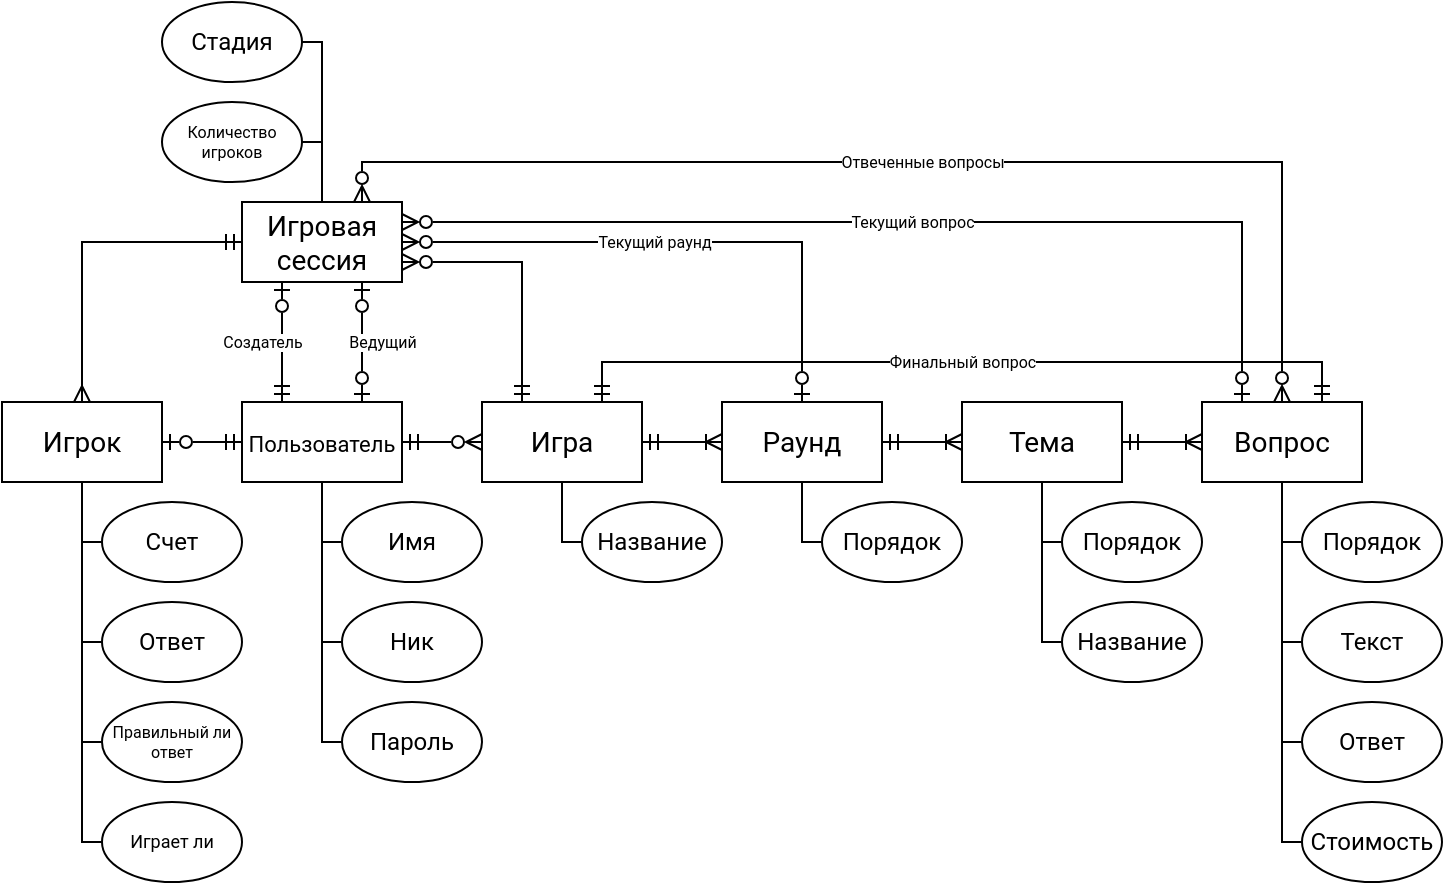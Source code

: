 <mxfile version="21.0.6" type="device"><diagram name="Page-1" id="6133507b-19e7-1e82-6fc7-422aa6c4b21f"><mxGraphModel dx="989" dy="542" grid="1" gridSize="10" guides="1" tooltips="1" connect="1" arrows="1" fold="1" page="1" pageScale="1" pageWidth="1100" pageHeight="850" background="none" math="0" shadow="0"><root><mxCell id="0"/><mxCell id="1" parent="0"/><mxCell id="0CJQ2arvHlPlkBG126vy-9" value="" style="edgeStyle=orthogonalEdgeStyle;rounded=0;orthogonalLoop=1;jettySize=auto;html=1;startArrow=ERmandOne;startFill=0;endArrow=ERoneToMany;endFill=0;fontFamily=Roboto;fontSource=https%3A%2F%2Ffonts.googleapis.com%2Fcss%3Ffamily%3DRoboto;" edge="1" parent="1" source="0CJQ2arvHlPlkBG126vy-1" target="0CJQ2arvHlPlkBG126vy-8"><mxGeometry relative="1" as="geometry"/></mxCell><mxCell id="0CJQ2arvHlPlkBG126vy-48" style="edgeStyle=orthogonalEdgeStyle;shape=connector;rounded=0;orthogonalLoop=1;jettySize=auto;html=1;entryX=0;entryY=0.5;entryDx=0;entryDy=0;labelBackgroundColor=default;strokeColor=default;fontFamily=Roboto;fontSize=11;fontColor=default;endArrow=none;endFill=0;fontSource=https%3A%2F%2Ffonts.googleapis.com%2Fcss%3Ffamily%3DRoboto;" edge="1" parent="1" source="0CJQ2arvHlPlkBG126vy-1" target="0CJQ2arvHlPlkBG126vy-27"><mxGeometry relative="1" as="geometry"><Array as="points"><mxPoint x="560" y="270"/></Array></mxGeometry></mxCell><mxCell id="0CJQ2arvHlPlkBG126vy-59" style="edgeStyle=orthogonalEdgeStyle;shape=connector;rounded=0;orthogonalLoop=1;jettySize=auto;html=1;entryX=1;entryY=0.5;entryDx=0;entryDy=0;labelBackgroundColor=default;strokeColor=default;fontFamily=Roboto;fontSize=11;fontColor=default;endArrow=ERmandOne;endFill=0;startArrow=ERzeroToMany;startFill=0;fontSource=https%3A%2F%2Ffonts.googleapis.com%2Fcss%3Ffamily%3DRoboto;" edge="1" parent="1" source="0CJQ2arvHlPlkBG126vy-1" target="0CJQ2arvHlPlkBG126vy-52"><mxGeometry relative="1" as="geometry"/></mxCell><mxCell id="0CJQ2arvHlPlkBG126vy-1" value="&lt;font style=&quot;font-size: 14px;&quot; data-font-src=&quot;https://fonts.googleapis.com/css?family=Roboto&quot;&gt;Игра&lt;/font&gt;" style="rounded=0;whiteSpace=wrap;html=1;fontSize=14;fontFamily=Roboto;fontSource=https%3A%2F%2Ffonts.googleapis.com%2Fcss%3Ffamily%3DRoboto;" vertex="1" parent="1"><mxGeometry x="520" y="200" width="80" height="40" as="geometry"/></mxCell><mxCell id="0CJQ2arvHlPlkBG126vy-14" value="" style="edgeStyle=orthogonalEdgeStyle;rounded=0;orthogonalLoop=1;jettySize=auto;html=1;startArrow=ERmandOne;startFill=0;endArrow=ERoneToMany;endFill=0;fontFamily=Roboto;fontSource=https%3A%2F%2Ffonts.googleapis.com%2Fcss%3Ffamily%3DRoboto;" edge="1" parent="1" source="0CJQ2arvHlPlkBG126vy-8" target="0CJQ2arvHlPlkBG126vy-13"><mxGeometry relative="1" as="geometry"/></mxCell><mxCell id="0CJQ2arvHlPlkBG126vy-46" style="edgeStyle=orthogonalEdgeStyle;shape=connector;rounded=0;orthogonalLoop=1;jettySize=auto;html=1;labelBackgroundColor=default;strokeColor=default;fontFamily=Roboto;fontSize=11;fontColor=default;endArrow=none;endFill=0;fontSource=https%3A%2F%2Ffonts.googleapis.com%2Fcss%3Ffamily%3DRoboto;" edge="1" parent="1" source="0CJQ2arvHlPlkBG126vy-8"><mxGeometry relative="1" as="geometry"><mxPoint x="690" y="270" as="targetPoint"/><Array as="points"><mxPoint x="680" y="270"/></Array></mxGeometry></mxCell><mxCell id="0CJQ2arvHlPlkBG126vy-8" value="&lt;font style=&quot;font-size: 14px;&quot;&gt;Раунд&lt;/font&gt;" style="rounded=0;whiteSpace=wrap;html=1;fontSize=14;fontFamily=Roboto;fontSource=https%3A%2F%2Ffonts.googleapis.com%2Fcss%3Ffamily%3DRoboto;" vertex="1" parent="1"><mxGeometry x="640" y="200" width="80" height="40" as="geometry"/></mxCell><mxCell id="0CJQ2arvHlPlkBG126vy-16" value="" style="edgeStyle=orthogonalEdgeStyle;rounded=0;orthogonalLoop=1;jettySize=auto;html=1;endArrow=ERoneToMany;endFill=0;startArrow=ERmandOne;startFill=0;fontFamily=Roboto;fontSource=https%3A%2F%2Ffonts.googleapis.com%2Fcss%3Ffamily%3DRoboto;" edge="1" parent="1" source="0CJQ2arvHlPlkBG126vy-13" target="0CJQ2arvHlPlkBG126vy-15"><mxGeometry relative="1" as="geometry"/></mxCell><mxCell id="0CJQ2arvHlPlkBG126vy-43" style="edgeStyle=orthogonalEdgeStyle;shape=connector;rounded=0;orthogonalLoop=1;jettySize=auto;html=1;entryX=0;entryY=0.5;entryDx=0;entryDy=0;labelBackgroundColor=default;strokeColor=default;fontFamily=Roboto;fontSize=11;fontColor=default;endArrow=none;endFill=0;fontSource=https%3A%2F%2Ffonts.googleapis.com%2Fcss%3Ffamily%3DRoboto;" edge="1" parent="1" source="0CJQ2arvHlPlkBG126vy-13" target="0CJQ2arvHlPlkBG126vy-41"><mxGeometry relative="1" as="geometry"><Array as="points"><mxPoint x="800" y="270"/></Array></mxGeometry></mxCell><mxCell id="0CJQ2arvHlPlkBG126vy-44" style="edgeStyle=orthogonalEdgeStyle;shape=connector;rounded=0;orthogonalLoop=1;jettySize=auto;html=1;labelBackgroundColor=default;strokeColor=default;fontFamily=Roboto;fontSize=11;fontColor=default;endArrow=none;endFill=0;fontSource=https%3A%2F%2Ffonts.googleapis.com%2Fcss%3Ffamily%3DRoboto;" edge="1" parent="1" source="0CJQ2arvHlPlkBG126vy-13"><mxGeometry relative="1" as="geometry"><mxPoint x="810" y="320" as="targetPoint"/><Array as="points"><mxPoint x="800" y="320"/></Array></mxGeometry></mxCell><mxCell id="0CJQ2arvHlPlkBG126vy-13" value="&lt;font&gt;Тема&lt;/font&gt;" style="rounded=0;whiteSpace=wrap;html=1;fontSize=14;fontFamily=Roboto;fontSource=https%3A%2F%2Ffonts.googleapis.com%2Fcss%3Ffamily%3DRoboto;" vertex="1" parent="1"><mxGeometry x="760" y="200" width="80" height="40" as="geometry"/></mxCell><mxCell id="0CJQ2arvHlPlkBG126vy-37" style="edgeStyle=orthogonalEdgeStyle;rounded=0;orthogonalLoop=1;jettySize=auto;html=1;entryX=0;entryY=0.5;entryDx=0;entryDy=0;endArrow=none;endFill=0;fontFamily=Roboto;fontSource=https%3A%2F%2Ffonts.googleapis.com%2Fcss%3Ffamily%3DRoboto;" edge="1" parent="1" source="0CJQ2arvHlPlkBG126vy-15" target="0CJQ2arvHlPlkBG126vy-28"><mxGeometry relative="1" as="geometry"><Array as="points"><mxPoint x="920" y="270"/></Array></mxGeometry></mxCell><mxCell id="0CJQ2arvHlPlkBG126vy-38" style="edgeStyle=orthogonalEdgeStyle;shape=connector;rounded=0;orthogonalLoop=1;jettySize=auto;html=1;entryX=0;entryY=0.5;entryDx=0;entryDy=0;labelBackgroundColor=default;strokeColor=default;fontFamily=Roboto;fontSize=11;fontColor=default;endArrow=none;endFill=0;fontSource=https%3A%2F%2Ffonts.googleapis.com%2Fcss%3Ffamily%3DRoboto;" edge="1" parent="1" source="0CJQ2arvHlPlkBG126vy-15" target="0CJQ2arvHlPlkBG126vy-29"><mxGeometry relative="1" as="geometry"><Array as="points"><mxPoint x="920" y="320"/></Array></mxGeometry></mxCell><mxCell id="0CJQ2arvHlPlkBG126vy-39" style="edgeStyle=orthogonalEdgeStyle;shape=connector;rounded=0;orthogonalLoop=1;jettySize=auto;html=1;entryX=0;entryY=0.5;entryDx=0;entryDy=0;labelBackgroundColor=default;strokeColor=default;fontFamily=Roboto;fontSize=11;fontColor=default;endArrow=none;endFill=0;fontSource=https%3A%2F%2Ffonts.googleapis.com%2Fcss%3Ffamily%3DRoboto;" edge="1" parent="1" source="0CJQ2arvHlPlkBG126vy-15" target="0CJQ2arvHlPlkBG126vy-30"><mxGeometry relative="1" as="geometry"><Array as="points"><mxPoint x="920" y="370"/></Array></mxGeometry></mxCell><mxCell id="0CJQ2arvHlPlkBG126vy-40" style="edgeStyle=orthogonalEdgeStyle;shape=connector;rounded=0;orthogonalLoop=1;jettySize=auto;html=1;labelBackgroundColor=default;strokeColor=default;fontFamily=Roboto;fontSize=11;fontColor=default;endArrow=none;endFill=0;entryX=0;entryY=0.5;entryDx=0;entryDy=0;fontSource=https%3A%2F%2Ffonts.googleapis.com%2Fcss%3Ffamily%3DRoboto;" edge="1" parent="1" source="0CJQ2arvHlPlkBG126vy-15" target="0CJQ2arvHlPlkBG126vy-31"><mxGeometry relative="1" as="geometry"><mxPoint x="920.0" y="420.0" as="targetPoint"/><Array as="points"><mxPoint x="920" y="420"/></Array></mxGeometry></mxCell><mxCell id="0CJQ2arvHlPlkBG126vy-15" value="&lt;font&gt;Вопрос&lt;/font&gt;" style="rounded=0;whiteSpace=wrap;html=1;fontSize=14;fontFamily=Roboto;fontSource=https%3A%2F%2Ffonts.googleapis.com%2Fcss%3Ffamily%3DRoboto;" vertex="1" parent="1"><mxGeometry x="880" y="200" width="80" height="40" as="geometry"/></mxCell><mxCell id="0CJQ2arvHlPlkBG126vy-27" value="Название" style="ellipse;whiteSpace=wrap;html=1;fontFamily=Roboto;fontSource=https%3A%2F%2Ffonts.googleapis.com%2Fcss%3Ffamily%3DRoboto;" vertex="1" parent="1"><mxGeometry x="570" y="250" width="70" height="40" as="geometry"/></mxCell><mxCell id="0CJQ2arvHlPlkBG126vy-28" value="Порядок" style="ellipse;whiteSpace=wrap;html=1;fontFamily=Roboto;fontSource=https%3A%2F%2Ffonts.googleapis.com%2Fcss%3Ffamily%3DRoboto;" vertex="1" parent="1"><mxGeometry x="930" y="250" width="70" height="40" as="geometry"/></mxCell><mxCell id="0CJQ2arvHlPlkBG126vy-29" value="Текст" style="ellipse;whiteSpace=wrap;html=1;fontFamily=Roboto;fontSource=https%3A%2F%2Ffonts.googleapis.com%2Fcss%3Ffamily%3DRoboto;" vertex="1" parent="1"><mxGeometry x="930" y="300" width="70" height="40" as="geometry"/></mxCell><mxCell id="0CJQ2arvHlPlkBG126vy-30" value="Ответ" style="ellipse;whiteSpace=wrap;html=1;fontFamily=Roboto;fontSource=https%3A%2F%2Ffonts.googleapis.com%2Fcss%3Ffamily%3DRoboto;" vertex="1" parent="1"><mxGeometry x="930" y="350" width="70" height="40" as="geometry"/></mxCell><mxCell id="0CJQ2arvHlPlkBG126vy-31" value="Стоимость" style="ellipse;whiteSpace=wrap;html=1;fontFamily=Roboto;fontSource=https%3A%2F%2Ffonts.googleapis.com%2Fcss%3Ffamily%3DRoboto;" vertex="1" parent="1"><mxGeometry x="930" y="400" width="70" height="40" as="geometry"/></mxCell><mxCell id="0CJQ2arvHlPlkBG126vy-41" value="Порядок" style="ellipse;whiteSpace=wrap;html=1;fontFamily=Roboto;fontSource=https%3A%2F%2Ffonts.googleapis.com%2Fcss%3Ffamily%3DRoboto;" vertex="1" parent="1"><mxGeometry x="810.0" y="250.0" width="70" height="40" as="geometry"/></mxCell><mxCell id="0CJQ2arvHlPlkBG126vy-42" value="Название" style="ellipse;whiteSpace=wrap;html=1;fontFamily=Roboto;fontSource=https%3A%2F%2Ffonts.googleapis.com%2Fcss%3Ffamily%3DRoboto;" vertex="1" parent="1"><mxGeometry x="810.0" y="300.0" width="70" height="40" as="geometry"/></mxCell><mxCell id="0CJQ2arvHlPlkBG126vy-45" value="Порядок" style="ellipse;whiteSpace=wrap;html=1;fontFamily=Roboto;fontSource=https%3A%2F%2Ffonts.googleapis.com%2Fcss%3Ffamily%3DRoboto;" vertex="1" parent="1"><mxGeometry x="690.0" y="250.0" width="70" height="40" as="geometry"/></mxCell><mxCell id="0CJQ2arvHlPlkBG126vy-50" value="" style="endArrow=ERmandOne;html=1;rounded=0;labelBackgroundColor=default;strokeColor=default;fontFamily=Roboto;fontSize=6;fontColor=default;shape=connector;exitX=0.75;exitY=0;exitDx=0;exitDy=0;edgeStyle=orthogonalEdgeStyle;endFill=0;startArrow=ERmandOne;startFill=0;fontSource=https%3A%2F%2Ffonts.googleapis.com%2Fcss%3Ffamily%3DRoboto;" edge="1" parent="1" source="0CJQ2arvHlPlkBG126vy-1"><mxGeometry relative="1" as="geometry"><mxPoint x="590" y="190" as="sourcePoint"/><mxPoint x="940" y="200" as="targetPoint"/><Array as="points"><mxPoint x="580" y="180"/><mxPoint x="940" y="180"/><mxPoint x="940" y="200"/></Array></mxGeometry></mxCell><mxCell id="0CJQ2arvHlPlkBG126vy-51" value="Финальный вопрос" style="edgeLabel;resizable=0;html=1;align=center;verticalAlign=middle;fontFamily=Roboto;fontSize=8;fontColor=default;fontSource=https%3A%2F%2Ffonts.googleapis.com%2Fcss%3Ffamily%3DRoboto;labelPosition=center;verticalLabelPosition=middle;horizontal=1;" connectable="0" vertex="1" parent="0CJQ2arvHlPlkBG126vy-50"><mxGeometry relative="1" as="geometry"/></mxCell><mxCell id="0CJQ2arvHlPlkBG126vy-56" style="edgeStyle=orthogonalEdgeStyle;shape=connector;rounded=0;orthogonalLoop=1;jettySize=auto;html=1;entryX=0;entryY=0.5;entryDx=0;entryDy=0;labelBackgroundColor=default;strokeColor=default;fontFamily=Roboto;fontSize=11;fontColor=default;endArrow=none;endFill=0;fontSource=https%3A%2F%2Ffonts.googleapis.com%2Fcss%3Ffamily%3DRoboto;" edge="1" parent="1" source="0CJQ2arvHlPlkBG126vy-52" target="0CJQ2arvHlPlkBG126vy-53"><mxGeometry relative="1" as="geometry"><Array as="points"><mxPoint x="440" y="270"/></Array></mxGeometry></mxCell><mxCell id="0CJQ2arvHlPlkBG126vy-57" style="edgeStyle=orthogonalEdgeStyle;shape=connector;rounded=0;orthogonalLoop=1;jettySize=auto;html=1;entryX=0;entryY=0.5;entryDx=0;entryDy=0;labelBackgroundColor=default;strokeColor=default;fontFamily=Roboto;fontSize=11;fontColor=default;endArrow=none;endFill=0;fontSource=https%3A%2F%2Ffonts.googleapis.com%2Fcss%3Ffamily%3DRoboto;" edge="1" parent="1" source="0CJQ2arvHlPlkBG126vy-52" target="0CJQ2arvHlPlkBG126vy-54"><mxGeometry relative="1" as="geometry"><Array as="points"><mxPoint x="440" y="320"/></Array></mxGeometry></mxCell><mxCell id="0CJQ2arvHlPlkBG126vy-58" style="edgeStyle=orthogonalEdgeStyle;shape=connector;rounded=0;orthogonalLoop=1;jettySize=auto;html=1;entryX=0;entryY=0.5;entryDx=0;entryDy=0;labelBackgroundColor=default;strokeColor=default;fontFamily=Roboto;fontSize=11;fontColor=default;endArrow=none;endFill=0;fontSource=https%3A%2F%2Ffonts.googleapis.com%2Fcss%3Ffamily%3DRoboto;" edge="1" parent="1" source="0CJQ2arvHlPlkBG126vy-52" target="0CJQ2arvHlPlkBG126vy-55"><mxGeometry relative="1" as="geometry"><Array as="points"><mxPoint x="440" y="370"/></Array></mxGeometry></mxCell><mxCell id="0CJQ2arvHlPlkBG126vy-69" style="edgeStyle=orthogonalEdgeStyle;shape=connector;rounded=0;orthogonalLoop=1;jettySize=auto;html=1;entryX=1;entryY=0.5;entryDx=0;entryDy=0;labelBackgroundColor=default;strokeColor=default;fontFamily=Roboto;fontSource=https%3A%2F%2Ffonts.googleapis.com%2Fcss%3Ffamily%3DRoboto;fontSize=12;fontColor=default;endArrow=ERzeroToOne;endFill=0;startArrow=ERmandOne;startFill=0;" edge="1" parent="1" source="0CJQ2arvHlPlkBG126vy-52" target="0CJQ2arvHlPlkBG126vy-60"><mxGeometry relative="1" as="geometry"/></mxCell><mxCell id="0CJQ2arvHlPlkBG126vy-52" value="&lt;font style=&quot;font-size: 11px;&quot;&gt;Пользователь&lt;/font&gt;" style="rounded=0;whiteSpace=wrap;html=1;fontSize=14;fontFamily=Roboto;fontSource=https%3A%2F%2Ffonts.googleapis.com%2Fcss%3Ffamily%3DRoboto;" vertex="1" parent="1"><mxGeometry x="400" y="200" width="80" height="40" as="geometry"/></mxCell><mxCell id="0CJQ2arvHlPlkBG126vy-53" value="Имя" style="ellipse;whiteSpace=wrap;html=1;fontFamily=Roboto;fontSource=https%3A%2F%2Ffonts.googleapis.com%2Fcss%3Ffamily%3DRoboto;" vertex="1" parent="1"><mxGeometry x="450" y="250" width="70" height="40" as="geometry"/></mxCell><mxCell id="0CJQ2arvHlPlkBG126vy-54" value="Ник" style="ellipse;whiteSpace=wrap;html=1;fontFamily=Roboto;fontSource=https%3A%2F%2Ffonts.googleapis.com%2Fcss%3Ffamily%3DRoboto;" vertex="1" parent="1"><mxGeometry x="450" y="300" width="70" height="40" as="geometry"/></mxCell><mxCell id="0CJQ2arvHlPlkBG126vy-55" value="Пароль" style="ellipse;whiteSpace=wrap;html=1;fontFamily=Roboto;fontSource=https%3A%2F%2Ffonts.googleapis.com%2Fcss%3Ffamily%3DRoboto;" vertex="1" parent="1"><mxGeometry x="450" y="350" width="70" height="40" as="geometry"/></mxCell><mxCell id="0CJQ2arvHlPlkBG126vy-65" style="edgeStyle=orthogonalEdgeStyle;shape=connector;rounded=0;orthogonalLoop=1;jettySize=auto;html=1;labelBackgroundColor=default;strokeColor=default;fontFamily=Roboto;fontSize=11;fontColor=default;endArrow=none;endFill=0;fontSource=https%3A%2F%2Ffonts.googleapis.com%2Fcss%3Ffamily%3DRoboto;" edge="1" parent="1" source="0CJQ2arvHlPlkBG126vy-60"><mxGeometry relative="1" as="geometry"><mxPoint x="330" y="270" as="targetPoint"/><Array as="points"><mxPoint x="320" y="270"/></Array></mxGeometry></mxCell><mxCell id="0CJQ2arvHlPlkBG126vy-66" style="edgeStyle=orthogonalEdgeStyle;shape=connector;rounded=0;orthogonalLoop=1;jettySize=auto;html=1;entryX=0;entryY=0.5;entryDx=0;entryDy=0;labelBackgroundColor=default;strokeColor=default;fontFamily=Roboto;fontSize=11;fontColor=default;endArrow=none;endFill=0;fontSource=https%3A%2F%2Ffonts.googleapis.com%2Fcss%3Ffamily%3DRoboto;" edge="1" parent="1" source="0CJQ2arvHlPlkBG126vy-60" target="0CJQ2arvHlPlkBG126vy-62"><mxGeometry relative="1" as="geometry"><Array as="points"><mxPoint x="320" y="320"/></Array></mxGeometry></mxCell><mxCell id="0CJQ2arvHlPlkBG126vy-67" style="edgeStyle=orthogonalEdgeStyle;shape=connector;rounded=0;orthogonalLoop=1;jettySize=auto;html=1;labelBackgroundColor=default;strokeColor=default;fontFamily=Roboto;fontSize=11;fontColor=default;endArrow=none;endFill=0;fontSource=https%3A%2F%2Ffonts.googleapis.com%2Fcss%3Ffamily%3DRoboto;" edge="1" parent="1" source="0CJQ2arvHlPlkBG126vy-60"><mxGeometry relative="1" as="geometry"><mxPoint x="330" y="370" as="targetPoint"/><Array as="points"><mxPoint x="320" y="370"/></Array></mxGeometry></mxCell><mxCell id="0CJQ2arvHlPlkBG126vy-68" style="edgeStyle=orthogonalEdgeStyle;shape=connector;rounded=0;orthogonalLoop=1;jettySize=auto;html=1;labelBackgroundColor=default;strokeColor=default;fontFamily=Roboto;fontSize=11;fontColor=default;endArrow=none;endFill=0;fontSource=https%3A%2F%2Ffonts.googleapis.com%2Fcss%3Ffamily%3DRoboto;" edge="1" parent="1" source="0CJQ2arvHlPlkBG126vy-60"><mxGeometry relative="1" as="geometry"><mxPoint x="330" y="420" as="targetPoint"/><Array as="points"><mxPoint x="320" y="420"/></Array></mxGeometry></mxCell><mxCell id="0CJQ2arvHlPlkBG126vy-60" value="&lt;font&gt;Игрок&lt;/font&gt;" style="rounded=0;whiteSpace=wrap;html=1;fontSize=14;fontFamily=Roboto;fontSource=https%3A%2F%2Ffonts.googleapis.com%2Fcss%3Ffamily%3DRoboto;" vertex="1" parent="1"><mxGeometry x="280" y="200" width="80" height="40" as="geometry"/></mxCell><mxCell id="0CJQ2arvHlPlkBG126vy-61" value="Счет" style="ellipse;whiteSpace=wrap;html=1;fontFamily=Roboto;fontSource=https%3A%2F%2Ffonts.googleapis.com%2Fcss%3Ffamily%3DRoboto;" vertex="1" parent="1"><mxGeometry x="330.0" y="250.0" width="70" height="40" as="geometry"/></mxCell><mxCell id="0CJQ2arvHlPlkBG126vy-62" value="Ответ" style="ellipse;whiteSpace=wrap;html=1;fontFamily=Roboto;fontSource=https%3A%2F%2Ffonts.googleapis.com%2Fcss%3Ffamily%3DRoboto;" vertex="1" parent="1"><mxGeometry x="330.0" y="300.0" width="70" height="40" as="geometry"/></mxCell><mxCell id="0CJQ2arvHlPlkBG126vy-63" value="Правильный ли ответ" style="ellipse;whiteSpace=wrap;html=1;fontSize=8;fontFamily=Roboto;fontSource=https%3A%2F%2Ffonts.googleapis.com%2Fcss%3Ffamily%3DRoboto;" vertex="1" parent="1"><mxGeometry x="330.0" y="350.0" width="70" height="40" as="geometry"/></mxCell><mxCell id="0CJQ2arvHlPlkBG126vy-64" value="Играет ли" style="ellipse;whiteSpace=wrap;html=1;fontSize=9;fontFamily=Roboto;fontSource=https%3A%2F%2Ffonts.googleapis.com%2Fcss%3Ffamily%3DRoboto;" vertex="1" parent="1"><mxGeometry x="330.0" y="400.0" width="70" height="40" as="geometry"/></mxCell><mxCell id="0CJQ2arvHlPlkBG126vy-73" style="edgeStyle=orthogonalEdgeStyle;shape=connector;rounded=0;orthogonalLoop=1;jettySize=auto;html=1;entryX=0.25;entryY=0;entryDx=0;entryDy=0;labelBackgroundColor=default;strokeColor=default;fontFamily=Roboto;fontSource=https%3A%2F%2Ffonts.googleapis.com%2Fcss%3Ffamily%3DRoboto;fontSize=12;fontColor=default;endArrow=ERmandOne;endFill=0;startArrow=ERzeroToMany;startFill=0;exitX=1;exitY=0.75;exitDx=0;exitDy=0;" edge="1" parent="1" source="0CJQ2arvHlPlkBG126vy-70" target="0CJQ2arvHlPlkBG126vy-1"><mxGeometry relative="1" as="geometry"><Array as="points"><mxPoint x="540" y="130"/></Array></mxGeometry></mxCell><mxCell id="0CJQ2arvHlPlkBG126vy-74" style="edgeStyle=orthogonalEdgeStyle;shape=connector;rounded=0;orthogonalLoop=1;jettySize=auto;html=1;entryX=0.5;entryY=0;entryDx=0;entryDy=0;labelBackgroundColor=default;strokeColor=default;fontFamily=Roboto;fontSource=https%3A%2F%2Ffonts.googleapis.com%2Fcss%3Ffamily%3DRoboto;fontSize=12;fontColor=default;endArrow=ERmany;endFill=0;startArrow=ERmandOne;startFill=0;" edge="1" parent="1" source="0CJQ2arvHlPlkBG126vy-70" target="0CJQ2arvHlPlkBG126vy-60"><mxGeometry relative="1" as="geometry"/></mxCell><mxCell id="0CJQ2arvHlPlkBG126vy-81" style="edgeStyle=orthogonalEdgeStyle;shape=connector;rounded=0;orthogonalLoop=1;jettySize=auto;html=1;entryX=1;entryY=0.5;entryDx=0;entryDy=0;labelBackgroundColor=default;strokeColor=default;fontFamily=Roboto;fontSource=https%3A%2F%2Ffonts.googleapis.com%2Fcss%3Ffamily%3DRoboto;fontSize=12;fontColor=default;endArrow=none;endFill=0;" edge="1" parent="1" source="0CJQ2arvHlPlkBG126vy-70" target="0CJQ2arvHlPlkBG126vy-79"><mxGeometry relative="1" as="geometry"><Array as="points"><mxPoint x="440" y="70"/></Array></mxGeometry></mxCell><mxCell id="0CJQ2arvHlPlkBG126vy-82" style="edgeStyle=orthogonalEdgeStyle;shape=connector;rounded=0;orthogonalLoop=1;jettySize=auto;html=1;entryX=1;entryY=0.5;entryDx=0;entryDy=0;labelBackgroundColor=default;strokeColor=default;fontFamily=Roboto;fontSource=https%3A%2F%2Ffonts.googleapis.com%2Fcss%3Ffamily%3DRoboto;fontSize=12;fontColor=default;endArrow=none;endFill=0;" edge="1" parent="1" source="0CJQ2arvHlPlkBG126vy-70" target="0CJQ2arvHlPlkBG126vy-80"><mxGeometry relative="1" as="geometry"><Array as="points"><mxPoint x="440" y="20"/></Array></mxGeometry></mxCell><mxCell id="0CJQ2arvHlPlkBG126vy-70" value="Игровая сессия" style="rounded=0;whiteSpace=wrap;html=1;fontSize=14;fontFamily=Roboto;fontSource=https%3A%2F%2Ffonts.googleapis.com%2Fcss%3Ffamily%3DRoboto;" vertex="1" parent="1"><mxGeometry x="400" y="100" width="80" height="40" as="geometry"/></mxCell><mxCell id="0CJQ2arvHlPlkBG126vy-75" value="" style="endArrow=ERmandOne;html=1;rounded=0;labelBackgroundColor=default;strokeColor=default;fontFamily=Roboto;fontSource=https%3A%2F%2Ffonts.googleapis.com%2Fcss%3Ffamily%3DRoboto;fontSize=12;fontColor=default;shape=connector;exitX=0.25;exitY=1;exitDx=0;exitDy=0;entryX=0.25;entryY=0;entryDx=0;entryDy=0;endFill=0;startArrow=ERzeroToOne;startFill=0;" edge="1" parent="1" source="0CJQ2arvHlPlkBG126vy-70" target="0CJQ2arvHlPlkBG126vy-52"><mxGeometry relative="1" as="geometry"><mxPoint x="160" y="190" as="sourcePoint"/><mxPoint x="260" y="190" as="targetPoint"/></mxGeometry></mxCell><mxCell id="0CJQ2arvHlPlkBG126vy-76" value="Создатель" style="edgeLabel;resizable=0;html=1;align=center;verticalAlign=middle;strokeColor=default;fontFamily=Roboto;fontSource=https%3A%2F%2Ffonts.googleapis.com%2Fcss%3Ffamily%3DRoboto;fontSize=8;fontColor=default;fillColor=default;" connectable="0" vertex="1" parent="0CJQ2arvHlPlkBG126vy-75"><mxGeometry relative="1" as="geometry"><mxPoint x="-10" as="offset"/></mxGeometry></mxCell><mxCell id="0CJQ2arvHlPlkBG126vy-77" value="" style="endArrow=ERzeroToOne;html=1;rounded=0;labelBackgroundColor=default;strokeColor=default;fontFamily=Roboto;fontSource=https%3A%2F%2Ffonts.googleapis.com%2Fcss%3Ffamily%3DRoboto;fontSize=12;fontColor=default;shape=connector;exitX=0.75;exitY=1;exitDx=0;exitDy=0;entryX=0.75;entryY=0;entryDx=0;entryDy=0;endFill=0;startArrow=ERzeroToOne;startFill=0;" edge="1" parent="1" source="0CJQ2arvHlPlkBG126vy-70" target="0CJQ2arvHlPlkBG126vy-52"><mxGeometry relative="1" as="geometry"><mxPoint x="430" y="170" as="sourcePoint"/><mxPoint x="430" y="210" as="targetPoint"/></mxGeometry></mxCell><mxCell id="0CJQ2arvHlPlkBG126vy-78" value="Ведущий" style="edgeLabel;resizable=0;html=1;align=center;verticalAlign=middle;strokeColor=default;fontFamily=Roboto;fontSource=https%3A%2F%2Ffonts.googleapis.com%2Fcss%3Ffamily%3DRoboto;fontSize=8;fontColor=default;fillColor=default;" connectable="0" vertex="1" parent="0CJQ2arvHlPlkBG126vy-77"><mxGeometry relative="1" as="geometry"><mxPoint x="10" as="offset"/></mxGeometry></mxCell><mxCell id="0CJQ2arvHlPlkBG126vy-79" value="Количество игроков" style="ellipse;whiteSpace=wrap;html=1;fontFamily=Roboto;fontSource=https%3A%2F%2Ffonts.googleapis.com%2Fcss%3Ffamily%3DRoboto;fontSize=8;" vertex="1" parent="1"><mxGeometry x="360" y="50" width="70" height="40" as="geometry"/></mxCell><mxCell id="0CJQ2arvHlPlkBG126vy-80" value="Стадия" style="ellipse;whiteSpace=wrap;html=1;fontFamily=Roboto;fontSource=https%3A%2F%2Ffonts.googleapis.com%2Fcss%3Ffamily%3DRoboto;" vertex="1" parent="1"><mxGeometry x="360" width="70" height="40" as="geometry"/></mxCell><mxCell id="0CJQ2arvHlPlkBG126vy-86" value="" style="endArrow=ERzeroToOne;html=1;rounded=0;labelBackgroundColor=default;strokeColor=default;fontFamily=Roboto;fontSource=https%3A%2F%2Ffonts.googleapis.com%2Fcss%3Ffamily%3DRoboto;fontSize=8;fontColor=default;shape=connector;exitX=1;exitY=0.5;exitDx=0;exitDy=0;entryX=0.5;entryY=0;entryDx=0;entryDy=0;edgeStyle=orthogonalEdgeStyle;endFill=0;startArrow=ERzeroToMany;startFill=0;" edge="1" parent="1" source="0CJQ2arvHlPlkBG126vy-70" target="0CJQ2arvHlPlkBG126vy-8"><mxGeometry relative="1" as="geometry"><mxPoint x="510" y="110" as="sourcePoint"/><mxPoint x="610" y="100" as="targetPoint"/></mxGeometry></mxCell><mxCell id="0CJQ2arvHlPlkBG126vy-87" value="Текущий раунд" style="edgeLabel;resizable=0;html=1;align=center;verticalAlign=middle;strokeColor=default;fontFamily=Roboto;fontSource=https%3A%2F%2Ffonts.googleapis.com%2Fcss%3Ffamily%3DRoboto;fontSize=8;fontColor=default;fillColor=default;" connectable="0" vertex="1" parent="0CJQ2arvHlPlkBG126vy-86"><mxGeometry relative="1" as="geometry"><mxPoint x="-14" as="offset"/></mxGeometry></mxCell><mxCell id="0CJQ2arvHlPlkBG126vy-89" value="" style="endArrow=ERzeroToOne;html=1;rounded=0;labelBackgroundColor=default;strokeColor=default;fontFamily=Roboto;fontSource=https%3A%2F%2Ffonts.googleapis.com%2Fcss%3Ffamily%3DRoboto;fontSize=12;fontColor=default;shape=connector;entryX=0.25;entryY=0;entryDx=0;entryDy=0;edgeStyle=orthogonalEdgeStyle;endFill=0;startArrow=ERzeroToMany;startFill=0;exitX=1;exitY=0.25;exitDx=0;exitDy=0;" edge="1" parent="1" source="0CJQ2arvHlPlkBG126vy-70" target="0CJQ2arvHlPlkBG126vy-15"><mxGeometry relative="1" as="geometry"><mxPoint x="500" y="100" as="sourcePoint"/><mxPoint x="660" y="60" as="targetPoint"/></mxGeometry></mxCell><mxCell id="0CJQ2arvHlPlkBG126vy-90" value="Текущий вопрос" style="edgeLabel;resizable=0;html=1;align=center;verticalAlign=middle;strokeColor=default;fontFamily=Roboto;fontSource=https%3A%2F%2Ffonts.googleapis.com%2Fcss%3Ffamily%3DRoboto;fontSize=8;fontColor=default;fillColor=default;" connectable="0" vertex="1" parent="0CJQ2arvHlPlkBG126vy-89"><mxGeometry relative="1" as="geometry"/></mxCell><mxCell id="0CJQ2arvHlPlkBG126vy-91" value="" style="endArrow=ERzeroToMany;html=1;rounded=0;labelBackgroundColor=default;strokeColor=default;fontFamily=Roboto;fontSource=https%3A%2F%2Ffonts.googleapis.com%2Fcss%3Ffamily%3DRoboto;fontSize=12;fontColor=default;shape=connector;exitX=0.75;exitY=0;exitDx=0;exitDy=0;entryX=0.5;entryY=0;entryDx=0;entryDy=0;edgeStyle=orthogonalEdgeStyle;endFill=0;startArrow=ERzeroToMany;startFill=0;" edge="1" parent="1" source="0CJQ2arvHlPlkBG126vy-70" target="0CJQ2arvHlPlkBG126vy-15"><mxGeometry relative="1" as="geometry"><mxPoint x="510" y="60" as="sourcePoint"/><mxPoint x="610" y="60" as="targetPoint"/><Array as="points"><mxPoint x="460" y="80"/><mxPoint x="920" y="80"/></Array></mxGeometry></mxCell><mxCell id="0CJQ2arvHlPlkBG126vy-92" value="Отвеченные вопросы" style="edgeLabel;resizable=0;html=1;align=center;verticalAlign=middle;strokeColor=default;fontFamily=Roboto;fontSource=https%3A%2F%2Ffonts.googleapis.com%2Fcss%3Ffamily%3DRoboto;fontSize=8;fontColor=default;fillColor=default;" connectable="0" vertex="1" parent="0CJQ2arvHlPlkBG126vy-91"><mxGeometry relative="1" as="geometry"/></mxCell></root></mxGraphModel></diagram></mxfile>